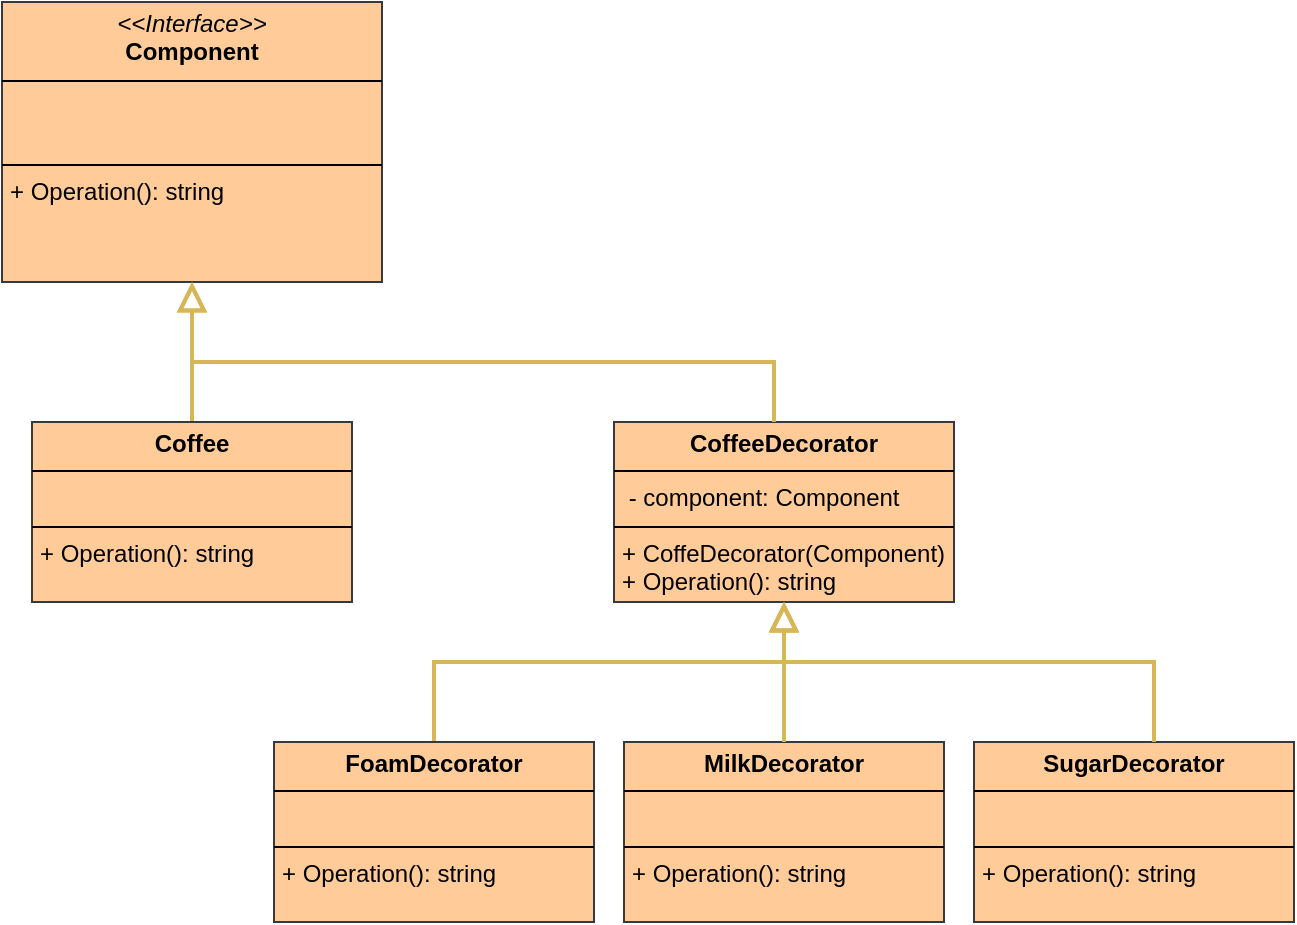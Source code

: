 <mxfile version="26.0.6">
  <diagram name="1 oldal" id="NHySkIBvuRmtUxFjW_uw">
    <mxGraphModel dx="724" dy="384" grid="1" gridSize="10" guides="1" tooltips="1" connect="1" arrows="1" fold="1" page="1" pageScale="1" pageWidth="827" pageHeight="1169" math="0" shadow="0">
      <root>
        <mxCell id="0" />
        <mxCell id="1" parent="0" />
        <mxCell id="dY6873tXSOZoK_xtDCmZ-1" value="&lt;p style=&quot;margin:0px;margin-top:4px;text-align:center;&quot;&gt;&lt;i&gt;&amp;lt;&amp;lt;Interface&amp;gt;&amp;gt;&lt;/i&gt;&lt;br&gt;&lt;b&gt;Component&lt;/b&gt;&lt;/p&gt;&lt;hr size=&quot;1&quot; style=&quot;border-style:solid;&quot;&gt;&lt;p style=&quot;margin:0px;margin-left:4px;&quot;&gt;&amp;nbsp;&lt;br&gt;&amp;nbsp;&lt;/p&gt;&lt;hr size=&quot;1&quot; style=&quot;border-style:solid;&quot;&gt;&lt;p style=&quot;margin:0px;margin-left:4px;&quot;&gt;+ Operation(): string&lt;/p&gt;" style="verticalAlign=top;align=left;overflow=fill;html=1;whiteSpace=wrap;fillColor=#ffcc99;strokeColor=#36393d;" vertex="1" parent="1">
          <mxGeometry x="224" y="80" width="190" height="140" as="geometry" />
        </mxCell>
        <mxCell id="dY6873tXSOZoK_xtDCmZ-4" style="edgeStyle=orthogonalEdgeStyle;rounded=0;orthogonalLoop=1;jettySize=auto;html=1;fillColor=#fff2cc;strokeColor=#d6b656;endArrow=block;endFill=0;endSize=10;strokeWidth=2;gradientColor=#ffd966;" edge="1" parent="1" source="dY6873tXSOZoK_xtDCmZ-2" target="dY6873tXSOZoK_xtDCmZ-1">
          <mxGeometry relative="1" as="geometry" />
        </mxCell>
        <mxCell id="dY6873tXSOZoK_xtDCmZ-2" value="&lt;p style=&quot;margin:0px;margin-top:4px;text-align:center;&quot;&gt;&lt;b&gt;Coffee&lt;/b&gt;&lt;/p&gt;&lt;hr size=&quot;1&quot; style=&quot;border-style:solid;&quot;&gt;&lt;p style=&quot;margin:0px;margin-left:4px;&quot;&gt;&amp;nbsp;&lt;/p&gt;&lt;hr size=&quot;1&quot; style=&quot;border-style:solid;&quot;&gt;&lt;p style=&quot;margin:0px;margin-left:4px;&quot;&gt;+ Operation(): string&lt;/p&gt;" style="verticalAlign=top;align=left;overflow=fill;html=1;whiteSpace=wrap;fillColor=#ffcc99;strokeColor=#36393d;" vertex="1" parent="1">
          <mxGeometry x="239" y="290" width="160" height="90" as="geometry" />
        </mxCell>
        <mxCell id="dY6873tXSOZoK_xtDCmZ-3" value="&lt;p style=&quot;margin:0px;margin-top:4px;text-align:center;&quot;&gt;&lt;b&gt;CoffeeDecorator&lt;/b&gt;&lt;/p&gt;&lt;hr size=&quot;1&quot; style=&quot;border-style:solid;&quot;&gt;&lt;p style=&quot;margin:0px;margin-left:4px;&quot;&gt;&amp;nbsp;- component: Component&lt;/p&gt;&lt;hr size=&quot;1&quot; style=&quot;border-style:solid;&quot;&gt;&lt;p style=&quot;margin:0px;margin-left:4px;&quot;&gt;+ CoffeDecorator(Component)&lt;br&gt;+ Operation(): string&lt;/p&gt;" style="verticalAlign=top;align=left;overflow=fill;html=1;whiteSpace=wrap;fillColor=#ffcc99;strokeColor=#36393d;" vertex="1" parent="1">
          <mxGeometry x="530" y="290" width="170" height="90" as="geometry" />
        </mxCell>
        <mxCell id="dY6873tXSOZoK_xtDCmZ-5" style="edgeStyle=orthogonalEdgeStyle;rounded=0;orthogonalLoop=1;jettySize=auto;html=1;fillColor=#fff2cc;strokeColor=#d6b656;endArrow=block;endFill=0;endSize=10;strokeWidth=2;gradientColor=#ffd966;" edge="1" parent="1" source="dY6873tXSOZoK_xtDCmZ-3" target="dY6873tXSOZoK_xtDCmZ-1">
          <mxGeometry relative="1" as="geometry">
            <mxPoint x="329" y="290" as="sourcePoint" />
            <mxPoint x="329" y="230" as="targetPoint" />
            <Array as="points">
              <mxPoint x="610" y="260" />
              <mxPoint x="319" y="260" />
            </Array>
          </mxGeometry>
        </mxCell>
        <mxCell id="dY6873tXSOZoK_xtDCmZ-6" style="edgeStyle=orthogonalEdgeStyle;rounded=0;orthogonalLoop=1;jettySize=auto;html=1;fillColor=#fff2cc;strokeColor=#d6b656;endArrow=block;endFill=0;endSize=10;strokeWidth=2;gradientColor=#ffd966;" edge="1" parent="1" source="dY6873tXSOZoK_xtDCmZ-7" target="dY6873tXSOZoK_xtDCmZ-3">
          <mxGeometry relative="1" as="geometry">
            <mxPoint x="620" y="300" as="sourcePoint" />
            <mxPoint x="329" y="230" as="targetPoint" />
            <Array as="points">
              <mxPoint x="440" y="410" />
              <mxPoint x="615" y="410" />
            </Array>
          </mxGeometry>
        </mxCell>
        <mxCell id="dY6873tXSOZoK_xtDCmZ-7" value="&lt;p style=&quot;margin:0px;margin-top:4px;text-align:center;&quot;&gt;&lt;b&gt;FoamDecorator&lt;/b&gt;&lt;/p&gt;&lt;hr size=&quot;1&quot; style=&quot;border-style:solid;&quot;&gt;&lt;p style=&quot;margin:0px;margin-left:4px;&quot;&gt;&amp;nbsp;&lt;/p&gt;&lt;hr size=&quot;1&quot; style=&quot;border-style:solid;&quot;&gt;&lt;p style=&quot;margin:0px;margin-left:4px;&quot;&gt;+ Operation(): string&lt;/p&gt;" style="verticalAlign=top;align=left;overflow=fill;html=1;whiteSpace=wrap;fillColor=#ffcc99;strokeColor=#36393d;" vertex="1" parent="1">
          <mxGeometry x="360" y="450" width="160" height="90" as="geometry" />
        </mxCell>
        <mxCell id="dY6873tXSOZoK_xtDCmZ-8" value="&lt;p style=&quot;margin:0px;margin-top:4px;text-align:center;&quot;&gt;&lt;b&gt;MilkDecorator&lt;/b&gt;&lt;/p&gt;&lt;hr size=&quot;1&quot; style=&quot;border-style:solid;&quot;&gt;&lt;p style=&quot;margin:0px;margin-left:4px;&quot;&gt;&amp;nbsp;&lt;/p&gt;&lt;hr size=&quot;1&quot; style=&quot;border-style:solid;&quot;&gt;&lt;p style=&quot;margin:0px;margin-left:4px;&quot;&gt;+ Operation(): string&lt;/p&gt;" style="verticalAlign=top;align=left;overflow=fill;html=1;whiteSpace=wrap;fillColor=#ffcc99;strokeColor=#36393d;" vertex="1" parent="1">
          <mxGeometry x="535" y="450" width="160" height="90" as="geometry" />
        </mxCell>
        <mxCell id="dY6873tXSOZoK_xtDCmZ-9" value="&lt;p style=&quot;margin:0px;margin-top:4px;text-align:center;&quot;&gt;&lt;b&gt;SugarDecorator&lt;/b&gt;&lt;/p&gt;&lt;hr size=&quot;1&quot; style=&quot;border-style:solid;&quot;&gt;&lt;p style=&quot;margin:0px;margin-left:4px;&quot;&gt;&amp;nbsp;&lt;/p&gt;&lt;hr size=&quot;1&quot; style=&quot;border-style:solid;&quot;&gt;&lt;p style=&quot;margin:0px;margin-left:4px;&quot;&gt;+ Operation(): string&lt;/p&gt;" style="verticalAlign=top;align=left;overflow=fill;html=1;whiteSpace=wrap;fillColor=#ffcc99;strokeColor=#36393d;" vertex="1" parent="1">
          <mxGeometry x="710" y="450" width="160" height="90" as="geometry" />
        </mxCell>
        <mxCell id="dY6873tXSOZoK_xtDCmZ-10" style="edgeStyle=orthogonalEdgeStyle;rounded=0;orthogonalLoop=1;jettySize=auto;html=1;fillColor=#fff2cc;strokeColor=#d6b656;endArrow=block;endFill=0;endSize=10;strokeWidth=2;gradientColor=#ffd966;" edge="1" parent="1" source="dY6873tXSOZoK_xtDCmZ-8" target="dY6873tXSOZoK_xtDCmZ-3">
          <mxGeometry relative="1" as="geometry">
            <mxPoint x="450" y="460" as="sourcePoint" />
            <mxPoint x="630" y="390" as="targetPoint" />
            <Array as="points" />
          </mxGeometry>
        </mxCell>
        <mxCell id="dY6873tXSOZoK_xtDCmZ-11" style="edgeStyle=orthogonalEdgeStyle;rounded=0;orthogonalLoop=1;jettySize=auto;html=1;fillColor=#fff2cc;strokeColor=#d6b656;endArrow=block;endFill=0;endSize=10;strokeWidth=2;gradientColor=#ffd966;" edge="1" parent="1" source="dY6873tXSOZoK_xtDCmZ-9" target="dY6873tXSOZoK_xtDCmZ-3">
          <mxGeometry relative="1" as="geometry">
            <mxPoint x="450" y="460" as="sourcePoint" />
            <mxPoint x="625" y="390" as="targetPoint" />
            <Array as="points">
              <mxPoint x="800" y="410" />
              <mxPoint x="615" y="410" />
            </Array>
          </mxGeometry>
        </mxCell>
      </root>
    </mxGraphModel>
  </diagram>
</mxfile>

